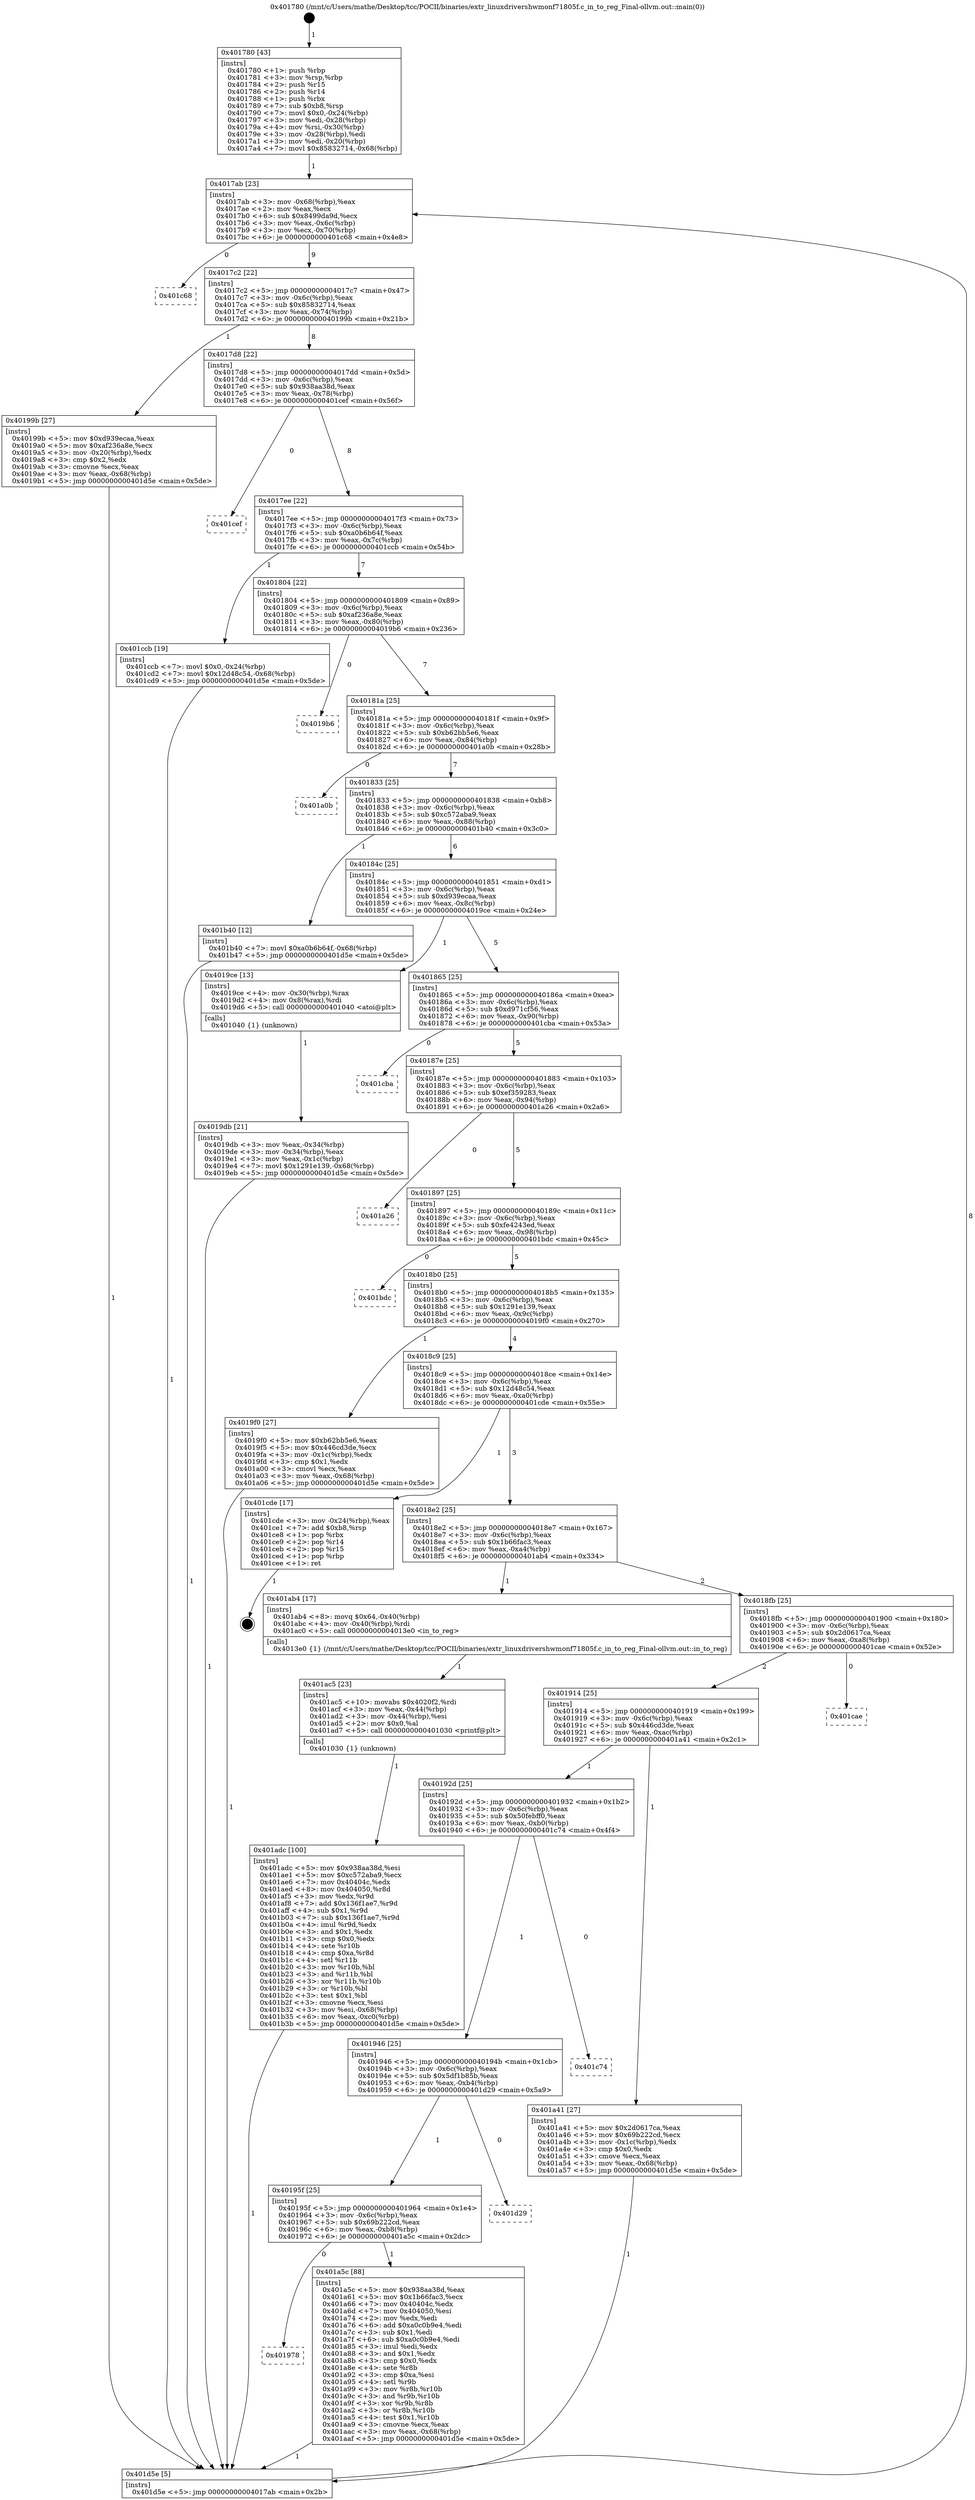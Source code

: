 digraph "0x401780" {
  label = "0x401780 (/mnt/c/Users/mathe/Desktop/tcc/POCII/binaries/extr_linuxdrivershwmonf71805f.c_in_to_reg_Final-ollvm.out::main(0))"
  labelloc = "t"
  node[shape=record]

  Entry [label="",width=0.3,height=0.3,shape=circle,fillcolor=black,style=filled]
  "0x4017ab" [label="{
     0x4017ab [23]\l
     | [instrs]\l
     &nbsp;&nbsp;0x4017ab \<+3\>: mov -0x68(%rbp),%eax\l
     &nbsp;&nbsp;0x4017ae \<+2\>: mov %eax,%ecx\l
     &nbsp;&nbsp;0x4017b0 \<+6\>: sub $0x8499da9d,%ecx\l
     &nbsp;&nbsp;0x4017b6 \<+3\>: mov %eax,-0x6c(%rbp)\l
     &nbsp;&nbsp;0x4017b9 \<+3\>: mov %ecx,-0x70(%rbp)\l
     &nbsp;&nbsp;0x4017bc \<+6\>: je 0000000000401c68 \<main+0x4e8\>\l
  }"]
  "0x401c68" [label="{
     0x401c68\l
  }", style=dashed]
  "0x4017c2" [label="{
     0x4017c2 [22]\l
     | [instrs]\l
     &nbsp;&nbsp;0x4017c2 \<+5\>: jmp 00000000004017c7 \<main+0x47\>\l
     &nbsp;&nbsp;0x4017c7 \<+3\>: mov -0x6c(%rbp),%eax\l
     &nbsp;&nbsp;0x4017ca \<+5\>: sub $0x85832714,%eax\l
     &nbsp;&nbsp;0x4017cf \<+3\>: mov %eax,-0x74(%rbp)\l
     &nbsp;&nbsp;0x4017d2 \<+6\>: je 000000000040199b \<main+0x21b\>\l
  }"]
  Exit [label="",width=0.3,height=0.3,shape=circle,fillcolor=black,style=filled,peripheries=2]
  "0x40199b" [label="{
     0x40199b [27]\l
     | [instrs]\l
     &nbsp;&nbsp;0x40199b \<+5\>: mov $0xd939ecaa,%eax\l
     &nbsp;&nbsp;0x4019a0 \<+5\>: mov $0xaf236a8e,%ecx\l
     &nbsp;&nbsp;0x4019a5 \<+3\>: mov -0x20(%rbp),%edx\l
     &nbsp;&nbsp;0x4019a8 \<+3\>: cmp $0x2,%edx\l
     &nbsp;&nbsp;0x4019ab \<+3\>: cmovne %ecx,%eax\l
     &nbsp;&nbsp;0x4019ae \<+3\>: mov %eax,-0x68(%rbp)\l
     &nbsp;&nbsp;0x4019b1 \<+5\>: jmp 0000000000401d5e \<main+0x5de\>\l
  }"]
  "0x4017d8" [label="{
     0x4017d8 [22]\l
     | [instrs]\l
     &nbsp;&nbsp;0x4017d8 \<+5\>: jmp 00000000004017dd \<main+0x5d\>\l
     &nbsp;&nbsp;0x4017dd \<+3\>: mov -0x6c(%rbp),%eax\l
     &nbsp;&nbsp;0x4017e0 \<+5\>: sub $0x938aa38d,%eax\l
     &nbsp;&nbsp;0x4017e5 \<+3\>: mov %eax,-0x78(%rbp)\l
     &nbsp;&nbsp;0x4017e8 \<+6\>: je 0000000000401cef \<main+0x56f\>\l
  }"]
  "0x401d5e" [label="{
     0x401d5e [5]\l
     | [instrs]\l
     &nbsp;&nbsp;0x401d5e \<+5\>: jmp 00000000004017ab \<main+0x2b\>\l
  }"]
  "0x401780" [label="{
     0x401780 [43]\l
     | [instrs]\l
     &nbsp;&nbsp;0x401780 \<+1\>: push %rbp\l
     &nbsp;&nbsp;0x401781 \<+3\>: mov %rsp,%rbp\l
     &nbsp;&nbsp;0x401784 \<+2\>: push %r15\l
     &nbsp;&nbsp;0x401786 \<+2\>: push %r14\l
     &nbsp;&nbsp;0x401788 \<+1\>: push %rbx\l
     &nbsp;&nbsp;0x401789 \<+7\>: sub $0xb8,%rsp\l
     &nbsp;&nbsp;0x401790 \<+7\>: movl $0x0,-0x24(%rbp)\l
     &nbsp;&nbsp;0x401797 \<+3\>: mov %edi,-0x28(%rbp)\l
     &nbsp;&nbsp;0x40179a \<+4\>: mov %rsi,-0x30(%rbp)\l
     &nbsp;&nbsp;0x40179e \<+3\>: mov -0x28(%rbp),%edi\l
     &nbsp;&nbsp;0x4017a1 \<+3\>: mov %edi,-0x20(%rbp)\l
     &nbsp;&nbsp;0x4017a4 \<+7\>: movl $0x85832714,-0x68(%rbp)\l
  }"]
  "0x401adc" [label="{
     0x401adc [100]\l
     | [instrs]\l
     &nbsp;&nbsp;0x401adc \<+5\>: mov $0x938aa38d,%esi\l
     &nbsp;&nbsp;0x401ae1 \<+5\>: mov $0xc572aba9,%ecx\l
     &nbsp;&nbsp;0x401ae6 \<+7\>: mov 0x40404c,%edx\l
     &nbsp;&nbsp;0x401aed \<+8\>: mov 0x404050,%r8d\l
     &nbsp;&nbsp;0x401af5 \<+3\>: mov %edx,%r9d\l
     &nbsp;&nbsp;0x401af8 \<+7\>: add $0x136f1ae7,%r9d\l
     &nbsp;&nbsp;0x401aff \<+4\>: sub $0x1,%r9d\l
     &nbsp;&nbsp;0x401b03 \<+7\>: sub $0x136f1ae7,%r9d\l
     &nbsp;&nbsp;0x401b0a \<+4\>: imul %r9d,%edx\l
     &nbsp;&nbsp;0x401b0e \<+3\>: and $0x1,%edx\l
     &nbsp;&nbsp;0x401b11 \<+3\>: cmp $0x0,%edx\l
     &nbsp;&nbsp;0x401b14 \<+4\>: sete %r10b\l
     &nbsp;&nbsp;0x401b18 \<+4\>: cmp $0xa,%r8d\l
     &nbsp;&nbsp;0x401b1c \<+4\>: setl %r11b\l
     &nbsp;&nbsp;0x401b20 \<+3\>: mov %r10b,%bl\l
     &nbsp;&nbsp;0x401b23 \<+3\>: and %r11b,%bl\l
     &nbsp;&nbsp;0x401b26 \<+3\>: xor %r11b,%r10b\l
     &nbsp;&nbsp;0x401b29 \<+3\>: or %r10b,%bl\l
     &nbsp;&nbsp;0x401b2c \<+3\>: test $0x1,%bl\l
     &nbsp;&nbsp;0x401b2f \<+3\>: cmovne %ecx,%esi\l
     &nbsp;&nbsp;0x401b32 \<+3\>: mov %esi,-0x68(%rbp)\l
     &nbsp;&nbsp;0x401b35 \<+6\>: mov %eax,-0xc0(%rbp)\l
     &nbsp;&nbsp;0x401b3b \<+5\>: jmp 0000000000401d5e \<main+0x5de\>\l
  }"]
  "0x401cef" [label="{
     0x401cef\l
  }", style=dashed]
  "0x4017ee" [label="{
     0x4017ee [22]\l
     | [instrs]\l
     &nbsp;&nbsp;0x4017ee \<+5\>: jmp 00000000004017f3 \<main+0x73\>\l
     &nbsp;&nbsp;0x4017f3 \<+3\>: mov -0x6c(%rbp),%eax\l
     &nbsp;&nbsp;0x4017f6 \<+5\>: sub $0xa0b6b64f,%eax\l
     &nbsp;&nbsp;0x4017fb \<+3\>: mov %eax,-0x7c(%rbp)\l
     &nbsp;&nbsp;0x4017fe \<+6\>: je 0000000000401ccb \<main+0x54b\>\l
  }"]
  "0x401ac5" [label="{
     0x401ac5 [23]\l
     | [instrs]\l
     &nbsp;&nbsp;0x401ac5 \<+10\>: movabs $0x4020f2,%rdi\l
     &nbsp;&nbsp;0x401acf \<+3\>: mov %eax,-0x44(%rbp)\l
     &nbsp;&nbsp;0x401ad2 \<+3\>: mov -0x44(%rbp),%esi\l
     &nbsp;&nbsp;0x401ad5 \<+2\>: mov $0x0,%al\l
     &nbsp;&nbsp;0x401ad7 \<+5\>: call 0000000000401030 \<printf@plt\>\l
     | [calls]\l
     &nbsp;&nbsp;0x401030 \{1\} (unknown)\l
  }"]
  "0x401ccb" [label="{
     0x401ccb [19]\l
     | [instrs]\l
     &nbsp;&nbsp;0x401ccb \<+7\>: movl $0x0,-0x24(%rbp)\l
     &nbsp;&nbsp;0x401cd2 \<+7\>: movl $0x12d48c54,-0x68(%rbp)\l
     &nbsp;&nbsp;0x401cd9 \<+5\>: jmp 0000000000401d5e \<main+0x5de\>\l
  }"]
  "0x401804" [label="{
     0x401804 [22]\l
     | [instrs]\l
     &nbsp;&nbsp;0x401804 \<+5\>: jmp 0000000000401809 \<main+0x89\>\l
     &nbsp;&nbsp;0x401809 \<+3\>: mov -0x6c(%rbp),%eax\l
     &nbsp;&nbsp;0x40180c \<+5\>: sub $0xaf236a8e,%eax\l
     &nbsp;&nbsp;0x401811 \<+3\>: mov %eax,-0x80(%rbp)\l
     &nbsp;&nbsp;0x401814 \<+6\>: je 00000000004019b6 \<main+0x236\>\l
  }"]
  "0x401978" [label="{
     0x401978\l
  }", style=dashed]
  "0x4019b6" [label="{
     0x4019b6\l
  }", style=dashed]
  "0x40181a" [label="{
     0x40181a [25]\l
     | [instrs]\l
     &nbsp;&nbsp;0x40181a \<+5\>: jmp 000000000040181f \<main+0x9f\>\l
     &nbsp;&nbsp;0x40181f \<+3\>: mov -0x6c(%rbp),%eax\l
     &nbsp;&nbsp;0x401822 \<+5\>: sub $0xb62bb5e6,%eax\l
     &nbsp;&nbsp;0x401827 \<+6\>: mov %eax,-0x84(%rbp)\l
     &nbsp;&nbsp;0x40182d \<+6\>: je 0000000000401a0b \<main+0x28b\>\l
  }"]
  "0x401a5c" [label="{
     0x401a5c [88]\l
     | [instrs]\l
     &nbsp;&nbsp;0x401a5c \<+5\>: mov $0x938aa38d,%eax\l
     &nbsp;&nbsp;0x401a61 \<+5\>: mov $0x1b66fac3,%ecx\l
     &nbsp;&nbsp;0x401a66 \<+7\>: mov 0x40404c,%edx\l
     &nbsp;&nbsp;0x401a6d \<+7\>: mov 0x404050,%esi\l
     &nbsp;&nbsp;0x401a74 \<+2\>: mov %edx,%edi\l
     &nbsp;&nbsp;0x401a76 \<+6\>: add $0xa0c0b9e4,%edi\l
     &nbsp;&nbsp;0x401a7c \<+3\>: sub $0x1,%edi\l
     &nbsp;&nbsp;0x401a7f \<+6\>: sub $0xa0c0b9e4,%edi\l
     &nbsp;&nbsp;0x401a85 \<+3\>: imul %edi,%edx\l
     &nbsp;&nbsp;0x401a88 \<+3\>: and $0x1,%edx\l
     &nbsp;&nbsp;0x401a8b \<+3\>: cmp $0x0,%edx\l
     &nbsp;&nbsp;0x401a8e \<+4\>: sete %r8b\l
     &nbsp;&nbsp;0x401a92 \<+3\>: cmp $0xa,%esi\l
     &nbsp;&nbsp;0x401a95 \<+4\>: setl %r9b\l
     &nbsp;&nbsp;0x401a99 \<+3\>: mov %r8b,%r10b\l
     &nbsp;&nbsp;0x401a9c \<+3\>: and %r9b,%r10b\l
     &nbsp;&nbsp;0x401a9f \<+3\>: xor %r9b,%r8b\l
     &nbsp;&nbsp;0x401aa2 \<+3\>: or %r8b,%r10b\l
     &nbsp;&nbsp;0x401aa5 \<+4\>: test $0x1,%r10b\l
     &nbsp;&nbsp;0x401aa9 \<+3\>: cmovne %ecx,%eax\l
     &nbsp;&nbsp;0x401aac \<+3\>: mov %eax,-0x68(%rbp)\l
     &nbsp;&nbsp;0x401aaf \<+5\>: jmp 0000000000401d5e \<main+0x5de\>\l
  }"]
  "0x401a0b" [label="{
     0x401a0b\l
  }", style=dashed]
  "0x401833" [label="{
     0x401833 [25]\l
     | [instrs]\l
     &nbsp;&nbsp;0x401833 \<+5\>: jmp 0000000000401838 \<main+0xb8\>\l
     &nbsp;&nbsp;0x401838 \<+3\>: mov -0x6c(%rbp),%eax\l
     &nbsp;&nbsp;0x40183b \<+5\>: sub $0xc572aba9,%eax\l
     &nbsp;&nbsp;0x401840 \<+6\>: mov %eax,-0x88(%rbp)\l
     &nbsp;&nbsp;0x401846 \<+6\>: je 0000000000401b40 \<main+0x3c0\>\l
  }"]
  "0x40195f" [label="{
     0x40195f [25]\l
     | [instrs]\l
     &nbsp;&nbsp;0x40195f \<+5\>: jmp 0000000000401964 \<main+0x1e4\>\l
     &nbsp;&nbsp;0x401964 \<+3\>: mov -0x6c(%rbp),%eax\l
     &nbsp;&nbsp;0x401967 \<+5\>: sub $0x69b222cd,%eax\l
     &nbsp;&nbsp;0x40196c \<+6\>: mov %eax,-0xb8(%rbp)\l
     &nbsp;&nbsp;0x401972 \<+6\>: je 0000000000401a5c \<main+0x2dc\>\l
  }"]
  "0x401b40" [label="{
     0x401b40 [12]\l
     | [instrs]\l
     &nbsp;&nbsp;0x401b40 \<+7\>: movl $0xa0b6b64f,-0x68(%rbp)\l
     &nbsp;&nbsp;0x401b47 \<+5\>: jmp 0000000000401d5e \<main+0x5de\>\l
  }"]
  "0x40184c" [label="{
     0x40184c [25]\l
     | [instrs]\l
     &nbsp;&nbsp;0x40184c \<+5\>: jmp 0000000000401851 \<main+0xd1\>\l
     &nbsp;&nbsp;0x401851 \<+3\>: mov -0x6c(%rbp),%eax\l
     &nbsp;&nbsp;0x401854 \<+5\>: sub $0xd939ecaa,%eax\l
     &nbsp;&nbsp;0x401859 \<+6\>: mov %eax,-0x8c(%rbp)\l
     &nbsp;&nbsp;0x40185f \<+6\>: je 00000000004019ce \<main+0x24e\>\l
  }"]
  "0x401d29" [label="{
     0x401d29\l
  }", style=dashed]
  "0x4019ce" [label="{
     0x4019ce [13]\l
     | [instrs]\l
     &nbsp;&nbsp;0x4019ce \<+4\>: mov -0x30(%rbp),%rax\l
     &nbsp;&nbsp;0x4019d2 \<+4\>: mov 0x8(%rax),%rdi\l
     &nbsp;&nbsp;0x4019d6 \<+5\>: call 0000000000401040 \<atoi@plt\>\l
     | [calls]\l
     &nbsp;&nbsp;0x401040 \{1\} (unknown)\l
  }"]
  "0x401865" [label="{
     0x401865 [25]\l
     | [instrs]\l
     &nbsp;&nbsp;0x401865 \<+5\>: jmp 000000000040186a \<main+0xea\>\l
     &nbsp;&nbsp;0x40186a \<+3\>: mov -0x6c(%rbp),%eax\l
     &nbsp;&nbsp;0x40186d \<+5\>: sub $0xd971cf56,%eax\l
     &nbsp;&nbsp;0x401872 \<+6\>: mov %eax,-0x90(%rbp)\l
     &nbsp;&nbsp;0x401878 \<+6\>: je 0000000000401cba \<main+0x53a\>\l
  }"]
  "0x4019db" [label="{
     0x4019db [21]\l
     | [instrs]\l
     &nbsp;&nbsp;0x4019db \<+3\>: mov %eax,-0x34(%rbp)\l
     &nbsp;&nbsp;0x4019de \<+3\>: mov -0x34(%rbp),%eax\l
     &nbsp;&nbsp;0x4019e1 \<+3\>: mov %eax,-0x1c(%rbp)\l
     &nbsp;&nbsp;0x4019e4 \<+7\>: movl $0x1291e139,-0x68(%rbp)\l
     &nbsp;&nbsp;0x4019eb \<+5\>: jmp 0000000000401d5e \<main+0x5de\>\l
  }"]
  "0x401946" [label="{
     0x401946 [25]\l
     | [instrs]\l
     &nbsp;&nbsp;0x401946 \<+5\>: jmp 000000000040194b \<main+0x1cb\>\l
     &nbsp;&nbsp;0x40194b \<+3\>: mov -0x6c(%rbp),%eax\l
     &nbsp;&nbsp;0x40194e \<+5\>: sub $0x5df1b85b,%eax\l
     &nbsp;&nbsp;0x401953 \<+6\>: mov %eax,-0xb4(%rbp)\l
     &nbsp;&nbsp;0x401959 \<+6\>: je 0000000000401d29 \<main+0x5a9\>\l
  }"]
  "0x401cba" [label="{
     0x401cba\l
  }", style=dashed]
  "0x40187e" [label="{
     0x40187e [25]\l
     | [instrs]\l
     &nbsp;&nbsp;0x40187e \<+5\>: jmp 0000000000401883 \<main+0x103\>\l
     &nbsp;&nbsp;0x401883 \<+3\>: mov -0x6c(%rbp),%eax\l
     &nbsp;&nbsp;0x401886 \<+5\>: sub $0xef359283,%eax\l
     &nbsp;&nbsp;0x40188b \<+6\>: mov %eax,-0x94(%rbp)\l
     &nbsp;&nbsp;0x401891 \<+6\>: je 0000000000401a26 \<main+0x2a6\>\l
  }"]
  "0x401c74" [label="{
     0x401c74\l
  }", style=dashed]
  "0x401a26" [label="{
     0x401a26\l
  }", style=dashed]
  "0x401897" [label="{
     0x401897 [25]\l
     | [instrs]\l
     &nbsp;&nbsp;0x401897 \<+5\>: jmp 000000000040189c \<main+0x11c\>\l
     &nbsp;&nbsp;0x40189c \<+3\>: mov -0x6c(%rbp),%eax\l
     &nbsp;&nbsp;0x40189f \<+5\>: sub $0xfe4243ed,%eax\l
     &nbsp;&nbsp;0x4018a4 \<+6\>: mov %eax,-0x98(%rbp)\l
     &nbsp;&nbsp;0x4018aa \<+6\>: je 0000000000401bdc \<main+0x45c\>\l
  }"]
  "0x40192d" [label="{
     0x40192d [25]\l
     | [instrs]\l
     &nbsp;&nbsp;0x40192d \<+5\>: jmp 0000000000401932 \<main+0x1b2\>\l
     &nbsp;&nbsp;0x401932 \<+3\>: mov -0x6c(%rbp),%eax\l
     &nbsp;&nbsp;0x401935 \<+5\>: sub $0x50febff0,%eax\l
     &nbsp;&nbsp;0x40193a \<+6\>: mov %eax,-0xb0(%rbp)\l
     &nbsp;&nbsp;0x401940 \<+6\>: je 0000000000401c74 \<main+0x4f4\>\l
  }"]
  "0x401bdc" [label="{
     0x401bdc\l
  }", style=dashed]
  "0x4018b0" [label="{
     0x4018b0 [25]\l
     | [instrs]\l
     &nbsp;&nbsp;0x4018b0 \<+5\>: jmp 00000000004018b5 \<main+0x135\>\l
     &nbsp;&nbsp;0x4018b5 \<+3\>: mov -0x6c(%rbp),%eax\l
     &nbsp;&nbsp;0x4018b8 \<+5\>: sub $0x1291e139,%eax\l
     &nbsp;&nbsp;0x4018bd \<+6\>: mov %eax,-0x9c(%rbp)\l
     &nbsp;&nbsp;0x4018c3 \<+6\>: je 00000000004019f0 \<main+0x270\>\l
  }"]
  "0x401a41" [label="{
     0x401a41 [27]\l
     | [instrs]\l
     &nbsp;&nbsp;0x401a41 \<+5\>: mov $0x2d0617ca,%eax\l
     &nbsp;&nbsp;0x401a46 \<+5\>: mov $0x69b222cd,%ecx\l
     &nbsp;&nbsp;0x401a4b \<+3\>: mov -0x1c(%rbp),%edx\l
     &nbsp;&nbsp;0x401a4e \<+3\>: cmp $0x0,%edx\l
     &nbsp;&nbsp;0x401a51 \<+3\>: cmove %ecx,%eax\l
     &nbsp;&nbsp;0x401a54 \<+3\>: mov %eax,-0x68(%rbp)\l
     &nbsp;&nbsp;0x401a57 \<+5\>: jmp 0000000000401d5e \<main+0x5de\>\l
  }"]
  "0x4019f0" [label="{
     0x4019f0 [27]\l
     | [instrs]\l
     &nbsp;&nbsp;0x4019f0 \<+5\>: mov $0xb62bb5e6,%eax\l
     &nbsp;&nbsp;0x4019f5 \<+5\>: mov $0x446cd3de,%ecx\l
     &nbsp;&nbsp;0x4019fa \<+3\>: mov -0x1c(%rbp),%edx\l
     &nbsp;&nbsp;0x4019fd \<+3\>: cmp $0x1,%edx\l
     &nbsp;&nbsp;0x401a00 \<+3\>: cmovl %ecx,%eax\l
     &nbsp;&nbsp;0x401a03 \<+3\>: mov %eax,-0x68(%rbp)\l
     &nbsp;&nbsp;0x401a06 \<+5\>: jmp 0000000000401d5e \<main+0x5de\>\l
  }"]
  "0x4018c9" [label="{
     0x4018c9 [25]\l
     | [instrs]\l
     &nbsp;&nbsp;0x4018c9 \<+5\>: jmp 00000000004018ce \<main+0x14e\>\l
     &nbsp;&nbsp;0x4018ce \<+3\>: mov -0x6c(%rbp),%eax\l
     &nbsp;&nbsp;0x4018d1 \<+5\>: sub $0x12d48c54,%eax\l
     &nbsp;&nbsp;0x4018d6 \<+6\>: mov %eax,-0xa0(%rbp)\l
     &nbsp;&nbsp;0x4018dc \<+6\>: je 0000000000401cde \<main+0x55e\>\l
  }"]
  "0x401914" [label="{
     0x401914 [25]\l
     | [instrs]\l
     &nbsp;&nbsp;0x401914 \<+5\>: jmp 0000000000401919 \<main+0x199\>\l
     &nbsp;&nbsp;0x401919 \<+3\>: mov -0x6c(%rbp),%eax\l
     &nbsp;&nbsp;0x40191c \<+5\>: sub $0x446cd3de,%eax\l
     &nbsp;&nbsp;0x401921 \<+6\>: mov %eax,-0xac(%rbp)\l
     &nbsp;&nbsp;0x401927 \<+6\>: je 0000000000401a41 \<main+0x2c1\>\l
  }"]
  "0x401cde" [label="{
     0x401cde [17]\l
     | [instrs]\l
     &nbsp;&nbsp;0x401cde \<+3\>: mov -0x24(%rbp),%eax\l
     &nbsp;&nbsp;0x401ce1 \<+7\>: add $0xb8,%rsp\l
     &nbsp;&nbsp;0x401ce8 \<+1\>: pop %rbx\l
     &nbsp;&nbsp;0x401ce9 \<+2\>: pop %r14\l
     &nbsp;&nbsp;0x401ceb \<+2\>: pop %r15\l
     &nbsp;&nbsp;0x401ced \<+1\>: pop %rbp\l
     &nbsp;&nbsp;0x401cee \<+1\>: ret\l
  }"]
  "0x4018e2" [label="{
     0x4018e2 [25]\l
     | [instrs]\l
     &nbsp;&nbsp;0x4018e2 \<+5\>: jmp 00000000004018e7 \<main+0x167\>\l
     &nbsp;&nbsp;0x4018e7 \<+3\>: mov -0x6c(%rbp),%eax\l
     &nbsp;&nbsp;0x4018ea \<+5\>: sub $0x1b66fac3,%eax\l
     &nbsp;&nbsp;0x4018ef \<+6\>: mov %eax,-0xa4(%rbp)\l
     &nbsp;&nbsp;0x4018f5 \<+6\>: je 0000000000401ab4 \<main+0x334\>\l
  }"]
  "0x401cae" [label="{
     0x401cae\l
  }", style=dashed]
  "0x401ab4" [label="{
     0x401ab4 [17]\l
     | [instrs]\l
     &nbsp;&nbsp;0x401ab4 \<+8\>: movq $0x64,-0x40(%rbp)\l
     &nbsp;&nbsp;0x401abc \<+4\>: mov -0x40(%rbp),%rdi\l
     &nbsp;&nbsp;0x401ac0 \<+5\>: call 00000000004013e0 \<in_to_reg\>\l
     | [calls]\l
     &nbsp;&nbsp;0x4013e0 \{1\} (/mnt/c/Users/mathe/Desktop/tcc/POCII/binaries/extr_linuxdrivershwmonf71805f.c_in_to_reg_Final-ollvm.out::in_to_reg)\l
  }"]
  "0x4018fb" [label="{
     0x4018fb [25]\l
     | [instrs]\l
     &nbsp;&nbsp;0x4018fb \<+5\>: jmp 0000000000401900 \<main+0x180\>\l
     &nbsp;&nbsp;0x401900 \<+3\>: mov -0x6c(%rbp),%eax\l
     &nbsp;&nbsp;0x401903 \<+5\>: sub $0x2d0617ca,%eax\l
     &nbsp;&nbsp;0x401908 \<+6\>: mov %eax,-0xa8(%rbp)\l
     &nbsp;&nbsp;0x40190e \<+6\>: je 0000000000401cae \<main+0x52e\>\l
  }"]
  Entry -> "0x401780" [label=" 1"]
  "0x4017ab" -> "0x401c68" [label=" 0"]
  "0x4017ab" -> "0x4017c2" [label=" 9"]
  "0x401cde" -> Exit [label=" 1"]
  "0x4017c2" -> "0x40199b" [label=" 1"]
  "0x4017c2" -> "0x4017d8" [label=" 8"]
  "0x40199b" -> "0x401d5e" [label=" 1"]
  "0x401780" -> "0x4017ab" [label=" 1"]
  "0x401d5e" -> "0x4017ab" [label=" 8"]
  "0x401ccb" -> "0x401d5e" [label=" 1"]
  "0x4017d8" -> "0x401cef" [label=" 0"]
  "0x4017d8" -> "0x4017ee" [label=" 8"]
  "0x401b40" -> "0x401d5e" [label=" 1"]
  "0x4017ee" -> "0x401ccb" [label=" 1"]
  "0x4017ee" -> "0x401804" [label=" 7"]
  "0x401adc" -> "0x401d5e" [label=" 1"]
  "0x401804" -> "0x4019b6" [label=" 0"]
  "0x401804" -> "0x40181a" [label=" 7"]
  "0x401ac5" -> "0x401adc" [label=" 1"]
  "0x40181a" -> "0x401a0b" [label=" 0"]
  "0x40181a" -> "0x401833" [label=" 7"]
  "0x401ab4" -> "0x401ac5" [label=" 1"]
  "0x401833" -> "0x401b40" [label=" 1"]
  "0x401833" -> "0x40184c" [label=" 6"]
  "0x40195f" -> "0x401978" [label=" 0"]
  "0x40184c" -> "0x4019ce" [label=" 1"]
  "0x40184c" -> "0x401865" [label=" 5"]
  "0x4019ce" -> "0x4019db" [label=" 1"]
  "0x4019db" -> "0x401d5e" [label=" 1"]
  "0x40195f" -> "0x401a5c" [label=" 1"]
  "0x401865" -> "0x401cba" [label=" 0"]
  "0x401865" -> "0x40187e" [label=" 5"]
  "0x401946" -> "0x40195f" [label=" 1"]
  "0x40187e" -> "0x401a26" [label=" 0"]
  "0x40187e" -> "0x401897" [label=" 5"]
  "0x401946" -> "0x401d29" [label=" 0"]
  "0x401897" -> "0x401bdc" [label=" 0"]
  "0x401897" -> "0x4018b0" [label=" 5"]
  "0x40192d" -> "0x401946" [label=" 1"]
  "0x4018b0" -> "0x4019f0" [label=" 1"]
  "0x4018b0" -> "0x4018c9" [label=" 4"]
  "0x4019f0" -> "0x401d5e" [label=" 1"]
  "0x40192d" -> "0x401c74" [label=" 0"]
  "0x4018c9" -> "0x401cde" [label=" 1"]
  "0x4018c9" -> "0x4018e2" [label=" 3"]
  "0x401a41" -> "0x401d5e" [label=" 1"]
  "0x4018e2" -> "0x401ab4" [label=" 1"]
  "0x4018e2" -> "0x4018fb" [label=" 2"]
  "0x401914" -> "0x40192d" [label=" 1"]
  "0x4018fb" -> "0x401cae" [label=" 0"]
  "0x4018fb" -> "0x401914" [label=" 2"]
  "0x401a5c" -> "0x401d5e" [label=" 1"]
  "0x401914" -> "0x401a41" [label=" 1"]
}
